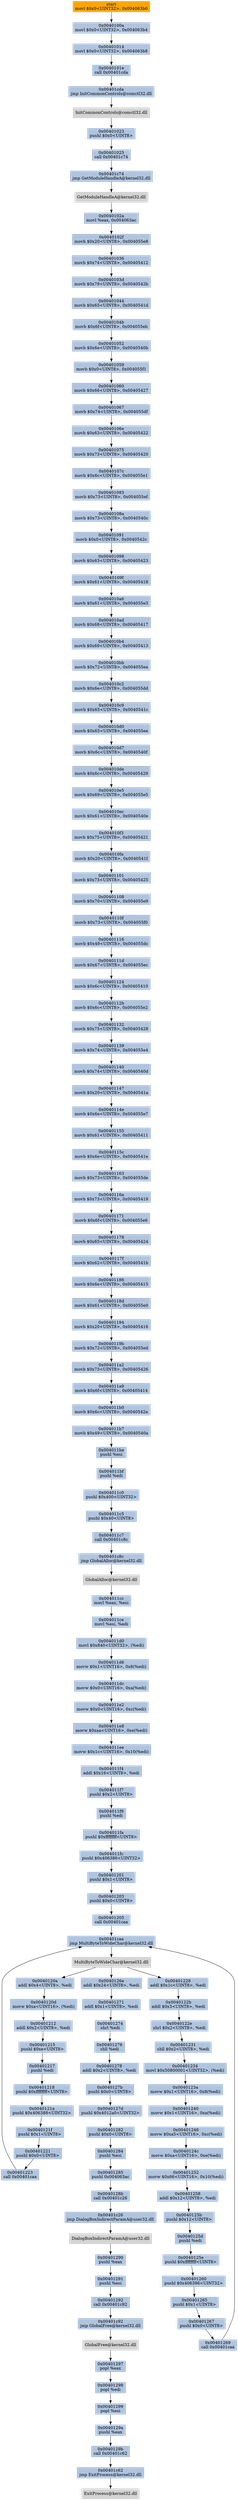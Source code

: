 digraph G {
node[shape=rectangle,style=filled,fillcolor=lightsteelblue,color=lightsteelblue]
bgcolor="transparent"
a0x00401000movl_0x0UINT32_0x004063b0[label="start\nmovl $0x0<UINT32>, 0x004063b0",color="lightgrey",fillcolor="orange"];
a0x0040100amovl_0x0UINT32_0x004063b4[label="0x0040100a\nmovl $0x0<UINT32>, 0x004063b4"];
a0x00401014movl_0x0UINT32_0x004063b8[label="0x00401014\nmovl $0x0<UINT32>, 0x004063b8"];
a0x0040101ecall_0x00401cda[label="0x0040101e\ncall 0x00401cda"];
a0x00401cdajmp_InitCommonControls_comctl32_dll[label="0x00401cda\njmp InitCommonControls@comctl32.dll"];
InitCommonControls_comctl32_dll[label="InitCommonControls@comctl32.dll",color="lightgrey",fillcolor="lightgrey"];
a0x00401023pushl_0x0UINT8[label="0x00401023\npushl $0x0<UINT8>"];
a0x00401025call_0x00401c74[label="0x00401025\ncall 0x00401c74"];
a0x00401c74jmp_GetModuleHandleA_kernel32_dll[label="0x00401c74\njmp GetModuleHandleA@kernel32.dll"];
GetModuleHandleA_kernel32_dll[label="GetModuleHandleA@kernel32.dll",color="lightgrey",fillcolor="lightgrey"];
a0x0040102amovl_eax_0x004063ac[label="0x0040102a\nmovl %eax, 0x004063ac"];
a0x0040102fmovb_0x20UINT8_0x004055e8[label="0x0040102f\nmovb $0x20<UINT8>, 0x004055e8"];
a0x00401036movb_0x74UINT8_0x00405412[label="0x00401036\nmovb $0x74<UINT8>, 0x00405412"];
a0x0040103dmovb_0x79UINT8_0x0040542b[label="0x0040103d\nmovb $0x79<UINT8>, 0x0040542b"];
a0x00401044movb_0x65UINT8_0x0040541d[label="0x00401044\nmovb $0x65<UINT8>, 0x0040541d"];
a0x0040104bmovb_0x6fUINT8_0x004055eb[label="0x0040104b\nmovb $0x6f<UINT8>, 0x004055eb"];
a0x00401052movb_0x6eUINT8_0x0040540b[label="0x00401052\nmovb $0x6e<UINT8>, 0x0040540b"];
a0x00401059movb_0x0UINT8_0x004055f1[label="0x00401059\nmovb $0x0<UINT8>, 0x004055f1"];
a0x00401060movb_0x66UINT8_0x00405427[label="0x00401060\nmovb $0x66<UINT8>, 0x00405427"];
a0x00401067movb_0x74UINT8_0x004055df[label="0x00401067\nmovb $0x74<UINT8>, 0x004055df"];
a0x0040106emovb_0x63UINT8_0x00405422[label="0x0040106e\nmovb $0x63<UINT8>, 0x00405422"];
a0x00401075movb_0x73UINT8_0x00405420[label="0x00401075\nmovb $0x73<UINT8>, 0x00405420"];
a0x0040107cmovb_0x6cUINT8_0x004055e1[label="0x0040107c\nmovb $0x6c<UINT8>, 0x004055e1"];
a0x00401083movb_0x73UINT8_0x004055ef[label="0x00401083\nmovb $0x73<UINT8>, 0x004055ef"];
a0x0040108amovb_0x73UINT8_0x0040540c[label="0x0040108a\nmovb $0x73<UINT8>, 0x0040540c"];
a0x00401091movb_0x0UINT8_0x0040542c[label="0x00401091\nmovb $0x0<UINT8>, 0x0040542c"];
a0x00401098movb_0x63UINT8_0x00405423[label="0x00401098\nmovb $0x63<UINT8>, 0x00405423"];
a0x0040109fmovb_0x61UINT8_0x00405418[label="0x0040109f\nmovb $0x61<UINT8>, 0x00405418"];
a0x004010a6movb_0x61UINT8_0x004055e3[label="0x004010a6\nmovb $0x61<UINT8>, 0x004055e3"];
a0x004010admovb_0x68UINT8_0x00405417[label="0x004010ad\nmovb $0x68<UINT8>, 0x00405417"];
a0x004010b4movb_0x69UINT8_0x00405413[label="0x004010b4\nmovb $0x69<UINT8>, 0x00405413"];
a0x004010bbmovb_0x72UINT8_0x004055ea[label="0x004010bb\nmovb $0x72<UINT8>, 0x004055ea"];
a0x004010c2movb_0x6eUINT8_0x004055dd[label="0x004010c2\nmovb $0x6e<UINT8>, 0x004055dd"];
a0x004010c9movb_0x65UINT8_0x0040541c[label="0x004010c9\nmovb $0x65<UINT8>, 0x0040541c"];
a0x004010d0movb_0x65UINT8_0x004055ee[label="0x004010d0\nmovb $0x65<UINT8>, 0x004055ee"];
a0x004010d7movb_0x6cUINT8_0x0040540f[label="0x004010d7\nmovb $0x6c<UINT8>, 0x0040540f"];
a0x004010demovb_0x6cUINT8_0x00405429[label="0x004010de\nmovb $0x6c<UINT8>, 0x00405429"];
a0x004010e5movb_0x69UINT8_0x004055e5[label="0x004010e5\nmovb $0x69<UINT8>, 0x004055e5"];
a0x004010ecmovb_0x61UINT8_0x0040540e[label="0x004010ec\nmovb $0x61<UINT8>, 0x0040540e"];
a0x004010f3movb_0x75UINT8_0x00405421[label="0x004010f3\nmovb $0x75<UINT8>, 0x00405421"];
a0x004010famovb_0x20UINT8_0x0040541f[label="0x004010fa\nmovb $0x20<UINT8>, 0x0040541f"];
a0x00401101movb_0x73UINT8_0x00405425[label="0x00401101\nmovb $0x73<UINT8>, 0x00405425"];
a0x00401108movb_0x70UINT8_0x004055e9[label="0x00401108\nmovb $0x70<UINT8>, 0x004055e9"];
a0x0040110fmovb_0x73UINT8_0x004055f0[label="0x0040110f\nmovb $0x73<UINT8>, 0x004055f0"];
a0x00401116movb_0x49UINT8_0x004055dc[label="0x00401116\nmovb $0x49<UINT8>, 0x004055dc"];
a0x0040111dmovb_0x67UINT8_0x004055ec[label="0x0040111d\nmovb $0x67<UINT8>, 0x004055ec"];
a0x00401124movb_0x6cUINT8_0x00405410[label="0x00401124\nmovb $0x6c<UINT8>, 0x00405410"];
a0x0040112bmovb_0x6cUINT8_0x004055e2[label="0x0040112b\nmovb $0x6c<UINT8>, 0x004055e2"];
a0x00401132movb_0x75UINT8_0x00405428[label="0x00401132\nmovb $0x75<UINT8>, 0x00405428"];
a0x00401139movb_0x74UINT8_0x004055e4[label="0x00401139\nmovb $0x74<UINT8>, 0x004055e4"];
a0x00401140movb_0x74UINT8_0x0040540d[label="0x00401140\nmovb $0x74<UINT8>, 0x0040540d"];
a0x00401147movb_0x20UINT8_0x0040541a[label="0x00401147\nmovb $0x20<UINT8>, 0x0040541a"];
a0x0040114emovb_0x6eUINT8_0x004055e7[label="0x0040114e\nmovb $0x6e<UINT8>, 0x004055e7"];
a0x00401155movb_0x61UINT8_0x00405411[label="0x00401155\nmovb $0x61<UINT8>, 0x00405411"];
a0x0040115cmovb_0x6eUINT8_0x0040541e[label="0x0040115c\nmovb $0x6e<UINT8>, 0x0040541e"];
a0x00401163movb_0x73UINT8_0x004055de[label="0x00401163\nmovb $0x73<UINT8>, 0x004055de"];
a0x0040116amovb_0x73UINT8_0x00405419[label="0x0040116a\nmovb $0x73<UINT8>, 0x00405419"];
a0x00401171movb_0x6fUINT8_0x004055e6[label="0x00401171\nmovb $0x6f<UINT8>, 0x004055e6"];
a0x00401178movb_0x65UINT8_0x00405424[label="0x00401178\nmovb $0x65<UINT8>, 0x00405424"];
a0x0040117fmovb_0x62UINT8_0x0040541b[label="0x0040117f\nmovb $0x62<UINT8>, 0x0040541b"];
a0x00401186movb_0x6eUINT8_0x00405415[label="0x00401186\nmovb $0x6e<UINT8>, 0x00405415"];
a0x0040118dmovb_0x61UINT8_0x004055e0[label="0x0040118d\nmovb $0x61<UINT8>, 0x004055e0"];
a0x00401194movb_0x20UINT8_0x00405416[label="0x00401194\nmovb $0x20<UINT8>, 0x00405416"];
a0x0040119bmovb_0x72UINT8_0x004055ed[label="0x0040119b\nmovb $0x72<UINT8>, 0x004055ed"];
a0x004011a2movb_0x73UINT8_0x00405426[label="0x004011a2\nmovb $0x73<UINT8>, 0x00405426"];
a0x004011a9movb_0x6fUINT8_0x00405414[label="0x004011a9\nmovb $0x6f<UINT8>, 0x00405414"];
a0x004011b0movb_0x6cUINT8_0x0040542a[label="0x004011b0\nmovb $0x6c<UINT8>, 0x0040542a"];
a0x004011b7movb_0x49UINT8_0x0040540a[label="0x004011b7\nmovb $0x49<UINT8>, 0x0040540a"];
a0x004011bepushl_esi[label="0x004011be\npushl %esi"];
a0x004011bfpushl_edi[label="0x004011bf\npushl %edi"];
a0x004011c0pushl_0x400UINT32[label="0x004011c0\npushl $0x400<UINT32>"];
a0x004011c5pushl_0x40UINT8[label="0x004011c5\npushl $0x40<UINT8>"];
a0x004011c7call_0x00401c8c[label="0x004011c7\ncall 0x00401c8c"];
a0x00401c8cjmp_GlobalAlloc_kernel32_dll[label="0x00401c8c\njmp GlobalAlloc@kernel32.dll"];
GlobalAlloc_kernel32_dll[label="GlobalAlloc@kernel32.dll",color="lightgrey",fillcolor="lightgrey"];
a0x004011ccmovl_eax_esi[label="0x004011cc\nmovl %eax, %esi"];
a0x004011cemovl_esi_edi[label="0x004011ce\nmovl %esi, %edi"];
a0x004011d0movl_0x840UINT32_edi_[label="0x004011d0\nmovl $0x840<UINT32>, (%edi)"];
a0x004011d6movw_0x1UINT16_0x8edi_[label="0x004011d6\nmovw $0x1<UINT16>, 0x8(%edi)"];
a0x004011dcmovw_0x0UINT16_0xaedi_[label="0x004011dc\nmovw $0x0<UINT16>, 0xa(%edi)"];
a0x004011e2movw_0x0UINT16_0xcedi_[label="0x004011e2\nmovw $0x0<UINT16>, 0xc(%edi)"];
a0x004011e8movw_0xaaUINT16_0xeedi_[label="0x004011e8\nmovw $0xaa<UINT16>, 0xe(%edi)"];
a0x004011eemovw_0x1cUINT16_0x10edi_[label="0x004011ee\nmovw $0x1c<UINT16>, 0x10(%edi)"];
a0x004011f4addl_0x16UINT8_edi[label="0x004011f4\naddl $0x16<UINT8>, %edi"];
a0x004011f7pushl_0x2UINT8[label="0x004011f7\npushl $0x2<UINT8>"];
a0x004011f9pushl_edi[label="0x004011f9\npushl %edi"];
a0x004011fapushl_0xffffffffUINT8[label="0x004011fa\npushl $0xffffffff<UINT8>"];
a0x004011fcpushl_0x406386UINT32[label="0x004011fc\npushl $0x406386<UINT32>"];
a0x00401201pushl_0x1UINT8[label="0x00401201\npushl $0x1<UINT8>"];
a0x00401203pushl_0x0UINT8[label="0x00401203\npushl $0x0<UINT8>"];
a0x00401205call_0x00401caa[label="0x00401205\ncall 0x00401caa"];
a0x00401caajmp_MultiByteToWideChar_kernel32_dll[label="0x00401caa\njmp MultiByteToWideChar@kernel32.dll"];
MultiByteToWideChar_kernel32_dll[label="MultiByteToWideChar@kernel32.dll",color="lightgrey",fillcolor="lightgrey"];
a0x0040120aaddl_0x4UINT8_edi[label="0x0040120a\naddl $0x4<UINT8>, %edi"];
a0x0040120dmovw_0xaUINT16_edi_[label="0x0040120d\nmovw $0xa<UINT16>, (%edi)"];
a0x00401212addl_0x2UINT8_edi[label="0x00401212\naddl $0x2<UINT8>, %edi"];
a0x00401215pushl_0xeUINT8[label="0x00401215\npushl $0xe<UINT8>"];
a0x00401217pushl_edi[label="0x00401217\npushl %edi"];
a0x00401218pushl_0xffffffffUINT8[label="0x00401218\npushl $0xffffffff<UINT8>"];
a0x0040121apushl_0x406388UINT32[label="0x0040121a\npushl $0x406388<UINT32>"];
a0x0040121fpushl_0x1UINT8[label="0x0040121f\npushl $0x1<UINT8>"];
a0x00401221pushl_0x0UINT8[label="0x00401221\npushl $0x0<UINT8>"];
a0x00401223call_0x00401caa[label="0x00401223\ncall 0x00401caa"];
a0x00401228addl_0x1cUINT8_edi[label="0x00401228\naddl $0x1c<UINT8>, %edi"];
a0x0040122baddl_0x3UINT8_edi[label="0x0040122b\naddl $0x3<UINT8>, %edi"];
a0x0040122eshrl_0x2UINT8_edi[label="0x0040122e\nshrl $0x2<UINT8>, %edi"];
a0x00401231shll_0x2UINT8_edi[label="0x00401231\nshll $0x2<UINT8>, %edi"];
a0x00401234movl_0x50800001UINT32_edi_[label="0x00401234\nmovl $0x50800001<UINT32>, (%edi)"];
a0x0040123amovw_0x1UINT16_0x8edi_[label="0x0040123a\nmovw $0x1<UINT16>, 0x8(%edi)"];
a0x00401240movw_0x1UINT16_0xaedi_[label="0x00401240\nmovw $0x1<UINT16>, 0xa(%edi)"];
a0x00401246movw_0xa5UINT16_0xcedi_[label="0x00401246\nmovw $0xa5<UINT16>, 0xc(%edi)"];
a0x0040124cmovw_0xaUINT16_0xeedi_[label="0x0040124c\nmovw $0xa<UINT16>, 0xe(%edi)"];
a0x00401252movw_0x66UINT16_0x10edi_[label="0x00401252\nmovw $0x66<UINT16>, 0x10(%edi)"];
a0x00401258addl_0x12UINT8_edi[label="0x00401258\naddl $0x12<UINT8>, %edi"];
a0x0040125bpushl_0x12UINT8[label="0x0040125b\npushl $0x12<UINT8>"];
a0x0040125dpushl_edi[label="0x0040125d\npushl %edi"];
a0x0040125epushl_0xffffffffUINT8[label="0x0040125e\npushl $0xffffffff<UINT8>"];
a0x00401260pushl_0x406396UINT32[label="0x00401260\npushl $0x406396<UINT32>"];
a0x00401265pushl_0x1UINT8[label="0x00401265\npushl $0x1<UINT8>"];
a0x00401267pushl_0x0UINT8[label="0x00401267\npushl $0x0<UINT8>"];
a0x00401269call_0x00401caa[label="0x00401269\ncall 0x00401caa"];
a0x0040126eaddl_0x24UINT8_edi[label="0x0040126e\naddl $0x24<UINT8>, %edi"];
a0x00401271addl_0x1UINT8_edi[label="0x00401271\naddl $0x1<UINT8>, %edi"];
a0x00401274shrl_edi[label="0x00401274\nshrl %edi"];
a0x00401276shll_edi[label="0x00401276\nshll %edi"];
a0x00401278addl_0x2UINT8_edi[label="0x00401278\naddl $0x2<UINT8>, %edi"];
a0x0040127bpushl_0x0UINT8[label="0x0040127b\npushl $0x0<UINT8>"];
a0x0040127dpushl_0x4012a0UINT32[label="0x0040127d\npushl $0x4012a0<UINT32>"];
a0x00401282pushl_0x0UINT8[label="0x00401282\npushl $0x0<UINT8>"];
a0x00401284pushl_esi[label="0x00401284\npushl %esi"];
a0x00401285pushl_0x004063ac[label="0x00401285\npushl 0x004063ac"];
a0x0040128bcall_0x00401c26[label="0x0040128b\ncall 0x00401c26"];
a0x00401c26jmp_DialogBoxIndirectParamA_user32_dll[label="0x00401c26\njmp DialogBoxIndirectParamA@user32.dll"];
DialogBoxIndirectParamA_user32_dll[label="DialogBoxIndirectParamA@user32.dll",color="lightgrey",fillcolor="lightgrey"];
a0x00401290pushl_eax[label="0x00401290\npushl %eax"];
a0x00401291pushl_esi[label="0x00401291\npushl %esi"];
a0x00401292call_0x00401c92[label="0x00401292\ncall 0x00401c92"];
a0x00401c92jmp_GlobalFree_kernel32_dll[label="0x00401c92\njmp GlobalFree@kernel32.dll"];
GlobalFree_kernel32_dll[label="GlobalFree@kernel32.dll",color="lightgrey",fillcolor="lightgrey"];
a0x00401297popl_eax[label="0x00401297\npopl %eax"];
a0x00401298popl_edi[label="0x00401298\npopl %edi"];
a0x00401299popl_esi[label="0x00401299\npopl %esi"];
a0x0040129apushl_eax[label="0x0040129a\npushl %eax"];
a0x0040129bcall_0x00401c62[label="0x0040129b\ncall 0x00401c62"];
a0x00401c62jmp_ExitProcess_kernel32_dll[label="0x00401c62\njmp ExitProcess@kernel32.dll"];
ExitProcess_kernel32_dll[label="ExitProcess@kernel32.dll",color="lightgrey",fillcolor="lightgrey"];
a0x00401000movl_0x0UINT32_0x004063b0 -> a0x0040100amovl_0x0UINT32_0x004063b4 [color="#000000"];
a0x0040100amovl_0x0UINT32_0x004063b4 -> a0x00401014movl_0x0UINT32_0x004063b8 [color="#000000"];
a0x00401014movl_0x0UINT32_0x004063b8 -> a0x0040101ecall_0x00401cda [color="#000000"];
a0x0040101ecall_0x00401cda -> a0x00401cdajmp_InitCommonControls_comctl32_dll [color="#000000"];
a0x00401cdajmp_InitCommonControls_comctl32_dll -> InitCommonControls_comctl32_dll [color="#000000"];
InitCommonControls_comctl32_dll -> a0x00401023pushl_0x0UINT8 [color="#000000"];
a0x00401023pushl_0x0UINT8 -> a0x00401025call_0x00401c74 [color="#000000"];
a0x00401025call_0x00401c74 -> a0x00401c74jmp_GetModuleHandleA_kernel32_dll [color="#000000"];
a0x00401c74jmp_GetModuleHandleA_kernel32_dll -> GetModuleHandleA_kernel32_dll [color="#000000"];
GetModuleHandleA_kernel32_dll -> a0x0040102amovl_eax_0x004063ac [color="#000000"];
a0x0040102amovl_eax_0x004063ac -> a0x0040102fmovb_0x20UINT8_0x004055e8 [color="#000000"];
a0x0040102fmovb_0x20UINT8_0x004055e8 -> a0x00401036movb_0x74UINT8_0x00405412 [color="#000000"];
a0x00401036movb_0x74UINT8_0x00405412 -> a0x0040103dmovb_0x79UINT8_0x0040542b [color="#000000"];
a0x0040103dmovb_0x79UINT8_0x0040542b -> a0x00401044movb_0x65UINT8_0x0040541d [color="#000000"];
a0x00401044movb_0x65UINT8_0x0040541d -> a0x0040104bmovb_0x6fUINT8_0x004055eb [color="#000000"];
a0x0040104bmovb_0x6fUINT8_0x004055eb -> a0x00401052movb_0x6eUINT8_0x0040540b [color="#000000"];
a0x00401052movb_0x6eUINT8_0x0040540b -> a0x00401059movb_0x0UINT8_0x004055f1 [color="#000000"];
a0x00401059movb_0x0UINT8_0x004055f1 -> a0x00401060movb_0x66UINT8_0x00405427 [color="#000000"];
a0x00401060movb_0x66UINT8_0x00405427 -> a0x00401067movb_0x74UINT8_0x004055df [color="#000000"];
a0x00401067movb_0x74UINT8_0x004055df -> a0x0040106emovb_0x63UINT8_0x00405422 [color="#000000"];
a0x0040106emovb_0x63UINT8_0x00405422 -> a0x00401075movb_0x73UINT8_0x00405420 [color="#000000"];
a0x00401075movb_0x73UINT8_0x00405420 -> a0x0040107cmovb_0x6cUINT8_0x004055e1 [color="#000000"];
a0x0040107cmovb_0x6cUINT8_0x004055e1 -> a0x00401083movb_0x73UINT8_0x004055ef [color="#000000"];
a0x00401083movb_0x73UINT8_0x004055ef -> a0x0040108amovb_0x73UINT8_0x0040540c [color="#000000"];
a0x0040108amovb_0x73UINT8_0x0040540c -> a0x00401091movb_0x0UINT8_0x0040542c [color="#000000"];
a0x00401091movb_0x0UINT8_0x0040542c -> a0x00401098movb_0x63UINT8_0x00405423 [color="#000000"];
a0x00401098movb_0x63UINT8_0x00405423 -> a0x0040109fmovb_0x61UINT8_0x00405418 [color="#000000"];
a0x0040109fmovb_0x61UINT8_0x00405418 -> a0x004010a6movb_0x61UINT8_0x004055e3 [color="#000000"];
a0x004010a6movb_0x61UINT8_0x004055e3 -> a0x004010admovb_0x68UINT8_0x00405417 [color="#000000"];
a0x004010admovb_0x68UINT8_0x00405417 -> a0x004010b4movb_0x69UINT8_0x00405413 [color="#000000"];
a0x004010b4movb_0x69UINT8_0x00405413 -> a0x004010bbmovb_0x72UINT8_0x004055ea [color="#000000"];
a0x004010bbmovb_0x72UINT8_0x004055ea -> a0x004010c2movb_0x6eUINT8_0x004055dd [color="#000000"];
a0x004010c2movb_0x6eUINT8_0x004055dd -> a0x004010c9movb_0x65UINT8_0x0040541c [color="#000000"];
a0x004010c9movb_0x65UINT8_0x0040541c -> a0x004010d0movb_0x65UINT8_0x004055ee [color="#000000"];
a0x004010d0movb_0x65UINT8_0x004055ee -> a0x004010d7movb_0x6cUINT8_0x0040540f [color="#000000"];
a0x004010d7movb_0x6cUINT8_0x0040540f -> a0x004010demovb_0x6cUINT8_0x00405429 [color="#000000"];
a0x004010demovb_0x6cUINT8_0x00405429 -> a0x004010e5movb_0x69UINT8_0x004055e5 [color="#000000"];
a0x004010e5movb_0x69UINT8_0x004055e5 -> a0x004010ecmovb_0x61UINT8_0x0040540e [color="#000000"];
a0x004010ecmovb_0x61UINT8_0x0040540e -> a0x004010f3movb_0x75UINT8_0x00405421 [color="#000000"];
a0x004010f3movb_0x75UINT8_0x00405421 -> a0x004010famovb_0x20UINT8_0x0040541f [color="#000000"];
a0x004010famovb_0x20UINT8_0x0040541f -> a0x00401101movb_0x73UINT8_0x00405425 [color="#000000"];
a0x00401101movb_0x73UINT8_0x00405425 -> a0x00401108movb_0x70UINT8_0x004055e9 [color="#000000"];
a0x00401108movb_0x70UINT8_0x004055e9 -> a0x0040110fmovb_0x73UINT8_0x004055f0 [color="#000000"];
a0x0040110fmovb_0x73UINT8_0x004055f0 -> a0x00401116movb_0x49UINT8_0x004055dc [color="#000000"];
a0x00401116movb_0x49UINT8_0x004055dc -> a0x0040111dmovb_0x67UINT8_0x004055ec [color="#000000"];
a0x0040111dmovb_0x67UINT8_0x004055ec -> a0x00401124movb_0x6cUINT8_0x00405410 [color="#000000"];
a0x00401124movb_0x6cUINT8_0x00405410 -> a0x0040112bmovb_0x6cUINT8_0x004055e2 [color="#000000"];
a0x0040112bmovb_0x6cUINT8_0x004055e2 -> a0x00401132movb_0x75UINT8_0x00405428 [color="#000000"];
a0x00401132movb_0x75UINT8_0x00405428 -> a0x00401139movb_0x74UINT8_0x004055e4 [color="#000000"];
a0x00401139movb_0x74UINT8_0x004055e4 -> a0x00401140movb_0x74UINT8_0x0040540d [color="#000000"];
a0x00401140movb_0x74UINT8_0x0040540d -> a0x00401147movb_0x20UINT8_0x0040541a [color="#000000"];
a0x00401147movb_0x20UINT8_0x0040541a -> a0x0040114emovb_0x6eUINT8_0x004055e7 [color="#000000"];
a0x0040114emovb_0x6eUINT8_0x004055e7 -> a0x00401155movb_0x61UINT8_0x00405411 [color="#000000"];
a0x00401155movb_0x61UINT8_0x00405411 -> a0x0040115cmovb_0x6eUINT8_0x0040541e [color="#000000"];
a0x0040115cmovb_0x6eUINT8_0x0040541e -> a0x00401163movb_0x73UINT8_0x004055de [color="#000000"];
a0x00401163movb_0x73UINT8_0x004055de -> a0x0040116amovb_0x73UINT8_0x00405419 [color="#000000"];
a0x0040116amovb_0x73UINT8_0x00405419 -> a0x00401171movb_0x6fUINT8_0x004055e6 [color="#000000"];
a0x00401171movb_0x6fUINT8_0x004055e6 -> a0x00401178movb_0x65UINT8_0x00405424 [color="#000000"];
a0x00401178movb_0x65UINT8_0x00405424 -> a0x0040117fmovb_0x62UINT8_0x0040541b [color="#000000"];
a0x0040117fmovb_0x62UINT8_0x0040541b -> a0x00401186movb_0x6eUINT8_0x00405415 [color="#000000"];
a0x00401186movb_0x6eUINT8_0x00405415 -> a0x0040118dmovb_0x61UINT8_0x004055e0 [color="#000000"];
a0x0040118dmovb_0x61UINT8_0x004055e0 -> a0x00401194movb_0x20UINT8_0x00405416 [color="#000000"];
a0x00401194movb_0x20UINT8_0x00405416 -> a0x0040119bmovb_0x72UINT8_0x004055ed [color="#000000"];
a0x0040119bmovb_0x72UINT8_0x004055ed -> a0x004011a2movb_0x73UINT8_0x00405426 [color="#000000"];
a0x004011a2movb_0x73UINT8_0x00405426 -> a0x004011a9movb_0x6fUINT8_0x00405414 [color="#000000"];
a0x004011a9movb_0x6fUINT8_0x00405414 -> a0x004011b0movb_0x6cUINT8_0x0040542a [color="#000000"];
a0x004011b0movb_0x6cUINT8_0x0040542a -> a0x004011b7movb_0x49UINT8_0x0040540a [color="#000000"];
a0x004011b7movb_0x49UINT8_0x0040540a -> a0x004011bepushl_esi [color="#000000"];
a0x004011bepushl_esi -> a0x004011bfpushl_edi [color="#000000"];
a0x004011bfpushl_edi -> a0x004011c0pushl_0x400UINT32 [color="#000000"];
a0x004011c0pushl_0x400UINT32 -> a0x004011c5pushl_0x40UINT8 [color="#000000"];
a0x004011c5pushl_0x40UINT8 -> a0x004011c7call_0x00401c8c [color="#000000"];
a0x004011c7call_0x00401c8c -> a0x00401c8cjmp_GlobalAlloc_kernel32_dll [color="#000000"];
a0x00401c8cjmp_GlobalAlloc_kernel32_dll -> GlobalAlloc_kernel32_dll [color="#000000"];
GlobalAlloc_kernel32_dll -> a0x004011ccmovl_eax_esi [color="#000000"];
a0x004011ccmovl_eax_esi -> a0x004011cemovl_esi_edi [color="#000000"];
a0x004011cemovl_esi_edi -> a0x004011d0movl_0x840UINT32_edi_ [color="#000000"];
a0x004011d0movl_0x840UINT32_edi_ -> a0x004011d6movw_0x1UINT16_0x8edi_ [color="#000000"];
a0x004011d6movw_0x1UINT16_0x8edi_ -> a0x004011dcmovw_0x0UINT16_0xaedi_ [color="#000000"];
a0x004011dcmovw_0x0UINT16_0xaedi_ -> a0x004011e2movw_0x0UINT16_0xcedi_ [color="#000000"];
a0x004011e2movw_0x0UINT16_0xcedi_ -> a0x004011e8movw_0xaaUINT16_0xeedi_ [color="#000000"];
a0x004011e8movw_0xaaUINT16_0xeedi_ -> a0x004011eemovw_0x1cUINT16_0x10edi_ [color="#000000"];
a0x004011eemovw_0x1cUINT16_0x10edi_ -> a0x004011f4addl_0x16UINT8_edi [color="#000000"];
a0x004011f4addl_0x16UINT8_edi -> a0x004011f7pushl_0x2UINT8 [color="#000000"];
a0x004011f7pushl_0x2UINT8 -> a0x004011f9pushl_edi [color="#000000"];
a0x004011f9pushl_edi -> a0x004011fapushl_0xffffffffUINT8 [color="#000000"];
a0x004011fapushl_0xffffffffUINT8 -> a0x004011fcpushl_0x406386UINT32 [color="#000000"];
a0x004011fcpushl_0x406386UINT32 -> a0x00401201pushl_0x1UINT8 [color="#000000"];
a0x00401201pushl_0x1UINT8 -> a0x00401203pushl_0x0UINT8 [color="#000000"];
a0x00401203pushl_0x0UINT8 -> a0x00401205call_0x00401caa [color="#000000"];
a0x00401205call_0x00401caa -> a0x00401caajmp_MultiByteToWideChar_kernel32_dll [color="#000000"];
a0x00401caajmp_MultiByteToWideChar_kernel32_dll -> MultiByteToWideChar_kernel32_dll [color="#000000"];
MultiByteToWideChar_kernel32_dll -> a0x0040120aaddl_0x4UINT8_edi [color="#000000"];
a0x0040120aaddl_0x4UINT8_edi -> a0x0040120dmovw_0xaUINT16_edi_ [color="#000000"];
a0x0040120dmovw_0xaUINT16_edi_ -> a0x00401212addl_0x2UINT8_edi [color="#000000"];
a0x00401212addl_0x2UINT8_edi -> a0x00401215pushl_0xeUINT8 [color="#000000"];
a0x00401215pushl_0xeUINT8 -> a0x00401217pushl_edi [color="#000000"];
a0x00401217pushl_edi -> a0x00401218pushl_0xffffffffUINT8 [color="#000000"];
a0x00401218pushl_0xffffffffUINT8 -> a0x0040121apushl_0x406388UINT32 [color="#000000"];
a0x0040121apushl_0x406388UINT32 -> a0x0040121fpushl_0x1UINT8 [color="#000000"];
a0x0040121fpushl_0x1UINT8 -> a0x00401221pushl_0x0UINT8 [color="#000000"];
a0x00401221pushl_0x0UINT8 -> a0x00401223call_0x00401caa [color="#000000"];
a0x00401223call_0x00401caa -> a0x00401caajmp_MultiByteToWideChar_kernel32_dll [color="#000000"];
MultiByteToWideChar_kernel32_dll -> a0x00401228addl_0x1cUINT8_edi [color="#000000"];
a0x00401228addl_0x1cUINT8_edi -> a0x0040122baddl_0x3UINT8_edi [color="#000000"];
a0x0040122baddl_0x3UINT8_edi -> a0x0040122eshrl_0x2UINT8_edi [color="#000000"];
a0x0040122eshrl_0x2UINT8_edi -> a0x00401231shll_0x2UINT8_edi [color="#000000"];
a0x00401231shll_0x2UINT8_edi -> a0x00401234movl_0x50800001UINT32_edi_ [color="#000000"];
a0x00401234movl_0x50800001UINT32_edi_ -> a0x0040123amovw_0x1UINT16_0x8edi_ [color="#000000"];
a0x0040123amovw_0x1UINT16_0x8edi_ -> a0x00401240movw_0x1UINT16_0xaedi_ [color="#000000"];
a0x00401240movw_0x1UINT16_0xaedi_ -> a0x00401246movw_0xa5UINT16_0xcedi_ [color="#000000"];
a0x00401246movw_0xa5UINT16_0xcedi_ -> a0x0040124cmovw_0xaUINT16_0xeedi_ [color="#000000"];
a0x0040124cmovw_0xaUINT16_0xeedi_ -> a0x00401252movw_0x66UINT16_0x10edi_ [color="#000000"];
a0x00401252movw_0x66UINT16_0x10edi_ -> a0x00401258addl_0x12UINT8_edi [color="#000000"];
a0x00401258addl_0x12UINT8_edi -> a0x0040125bpushl_0x12UINT8 [color="#000000"];
a0x0040125bpushl_0x12UINT8 -> a0x0040125dpushl_edi [color="#000000"];
a0x0040125dpushl_edi -> a0x0040125epushl_0xffffffffUINT8 [color="#000000"];
a0x0040125epushl_0xffffffffUINT8 -> a0x00401260pushl_0x406396UINT32 [color="#000000"];
a0x00401260pushl_0x406396UINT32 -> a0x00401265pushl_0x1UINT8 [color="#000000"];
a0x00401265pushl_0x1UINT8 -> a0x00401267pushl_0x0UINT8 [color="#000000"];
a0x00401267pushl_0x0UINT8 -> a0x00401269call_0x00401caa [color="#000000"];
a0x00401269call_0x00401caa -> a0x00401caajmp_MultiByteToWideChar_kernel32_dll [color="#000000"];
MultiByteToWideChar_kernel32_dll -> a0x0040126eaddl_0x24UINT8_edi [color="#000000"];
a0x0040126eaddl_0x24UINT8_edi -> a0x00401271addl_0x1UINT8_edi [color="#000000"];
a0x00401271addl_0x1UINT8_edi -> a0x00401274shrl_edi [color="#000000"];
a0x00401274shrl_edi -> a0x00401276shll_edi [color="#000000"];
a0x00401276shll_edi -> a0x00401278addl_0x2UINT8_edi [color="#000000"];
a0x00401278addl_0x2UINT8_edi -> a0x0040127bpushl_0x0UINT8 [color="#000000"];
a0x0040127bpushl_0x0UINT8 -> a0x0040127dpushl_0x4012a0UINT32 [color="#000000"];
a0x0040127dpushl_0x4012a0UINT32 -> a0x00401282pushl_0x0UINT8 [color="#000000"];
a0x00401282pushl_0x0UINT8 -> a0x00401284pushl_esi [color="#000000"];
a0x00401284pushl_esi -> a0x00401285pushl_0x004063ac [color="#000000"];
a0x00401285pushl_0x004063ac -> a0x0040128bcall_0x00401c26 [color="#000000"];
a0x0040128bcall_0x00401c26 -> a0x00401c26jmp_DialogBoxIndirectParamA_user32_dll [color="#000000"];
a0x00401c26jmp_DialogBoxIndirectParamA_user32_dll -> DialogBoxIndirectParamA_user32_dll [color="#000000"];
DialogBoxIndirectParamA_user32_dll -> a0x00401290pushl_eax [color="#000000"];
a0x00401290pushl_eax -> a0x00401291pushl_esi [color="#000000"];
a0x00401291pushl_esi -> a0x00401292call_0x00401c92 [color="#000000"];
a0x00401292call_0x00401c92 -> a0x00401c92jmp_GlobalFree_kernel32_dll [color="#000000"];
a0x00401c92jmp_GlobalFree_kernel32_dll -> GlobalFree_kernel32_dll [color="#000000"];
GlobalFree_kernel32_dll -> a0x00401297popl_eax [color="#000000"];
a0x00401297popl_eax -> a0x00401298popl_edi [color="#000000"];
a0x00401298popl_edi -> a0x00401299popl_esi [color="#000000"];
a0x00401299popl_esi -> a0x0040129apushl_eax [color="#000000"];
a0x0040129apushl_eax -> a0x0040129bcall_0x00401c62 [color="#000000"];
a0x0040129bcall_0x00401c62 -> a0x00401c62jmp_ExitProcess_kernel32_dll [color="#000000"];
a0x00401c62jmp_ExitProcess_kernel32_dll -> ExitProcess_kernel32_dll [color="#000000"];
}
